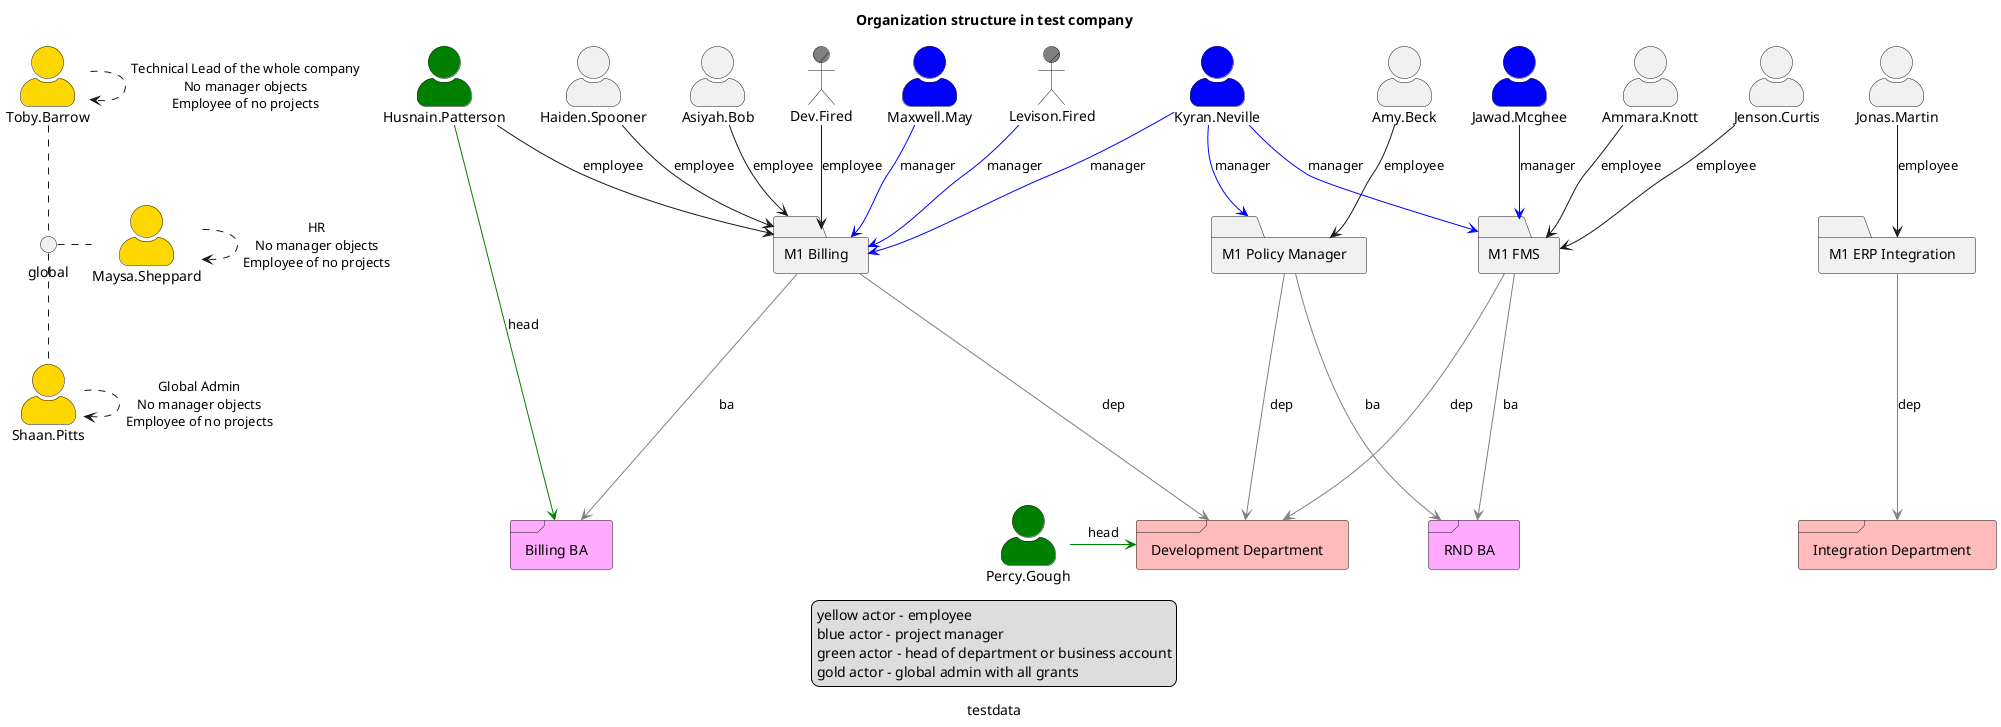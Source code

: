 @startuml
'https://plantuml.com/component-diagram

skinparam actorStyle awesome

caption "testdata"
title "Organization structure in test company"

legend
yellow actor - employee
blue actor - project manager
green actor - head of department or business account
gold actor - global admin with all grants
end legend

actor "Haiden.Spooner"
actor "Asiyah.Bob"
actor/ "Dev.Fired" #gray
actor "Maxwell.May" #blue
actor "Percy.Gough" #green
actor "Ammara.Knott"
actor "Jenson.Curtis"
actor "Jawad.Mcghee" #blue
actor "Amy.Beck"
actor "Kyran.Neville" #blue
actor "Husnain.Patterson" #green
actor/ "Levison.Fired" #gray
actor "Jonas.Martin"
actor "Shaan.Pitts" #gold
actor Toby.Barrow #gold
actor Maysa.Sheppard #gold

Shaan.Pitts .u-() global
Toby.Barrow .d-() global
Maysa.Sheppard .l-() global

Shaan.Pitts-.>Shaan.Pitts:Global Admin\nNo manager objects\nEmployee of no projects
Toby.Barrow-.>Toby.Barrow:Technical Lead of the whole company\nNo manager objects\nEmployee of no projects
Maysa.Sheppard-.>Maysa.Sheppard:HR\nNo manager objects\nEmployee of no projects

folder "M1 Billing"
folder "M1 FMS"
folder "M1 Policy Manager"
folder "M1 ERP Integration"

frame Development as "Development Department" #FFBBBB
frame Integration as "Integration Department" #FFBBBB

frame Billing as "Billing BA" #FFAAFF
frame RND as "RND BA" #FFAAFF

[Haiden.Spooner] --> [M1 Billing] : employee
[Husnain.Patterson] --> [M1 Billing] : employee
[Asiyah.Bob] --> [M1 Billing] : employee
[Dev.Fired] --> [M1 Billing] : employee
[Maxwell.May] --[#blue]> [M1 Billing] : manager
[Levison.Fired] --[#blue]> [M1 Billing] : manager
[Ammara.Knott] --> [M1 FMS] : employee
[Jenson.Curtis] --> [M1 FMS] : employee
[Jawad.Mcghee] --[#blue]> [M1 FMS] : manager
[Amy.Beck] --> [M1 Policy Manager] : employee
[Kyran.Neville] --[#blue]> [M1 Billing] : manager
[Kyran.Neville] --[#blue]> [M1 Policy Manager] : manager
[Kyran.Neville] --[#blue]> [M1 FMS] : manager
[Jonas.Martin]--> [M1 ERP Integration] : employee

[Percy.Gough] -[#green]> [Development] : head
[Husnain.Patterson] -[#green]> [Billing] : head


[M1 Billing] -[#gray]--> [Development]: dep
[M1 FMS] -[#gray]--> [Development]: dep
[M1 Policy Manager]-[#gray]-->[Development]: dep
[M1 ERP Integration]-[#gray]-->[Integration]: dep

[M1 Billing]--[#gray]->[Billing]:ba
[M1 FMS]-[#gray]-->[RND]:ba
[M1 Policy Manager]-[#gray]-->[RND]:ba


@enduml